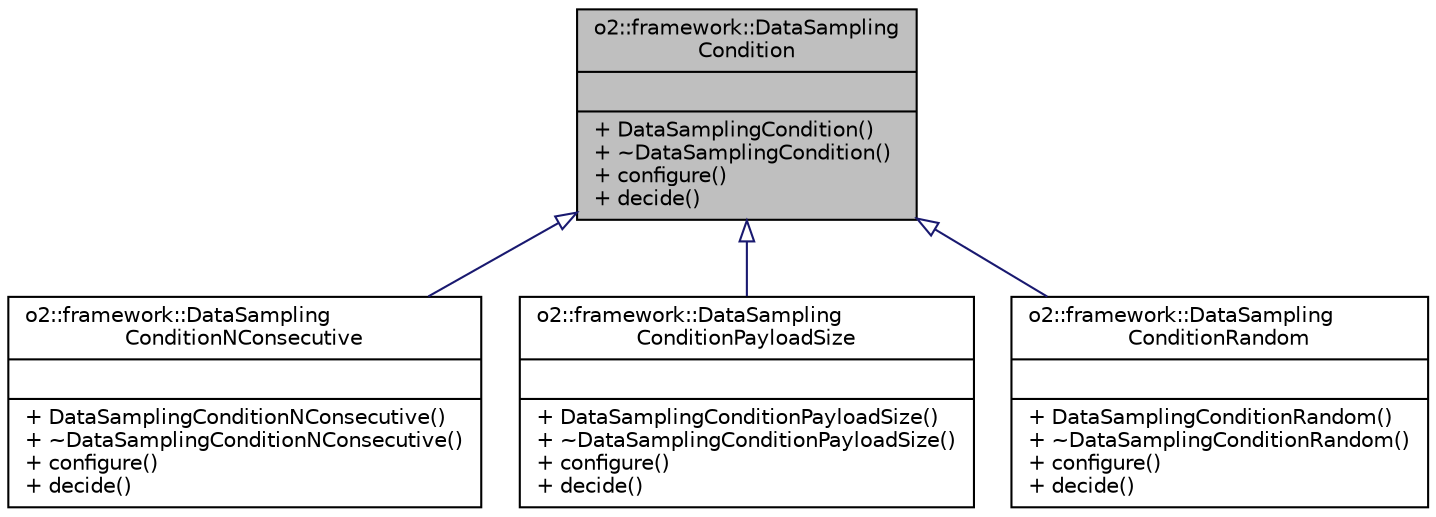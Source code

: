 digraph "o2::framework::DataSamplingCondition"
{
 // INTERACTIVE_SVG=YES
  bgcolor="transparent";
  edge [fontname="Helvetica",fontsize="10",labelfontname="Helvetica",labelfontsize="10"];
  node [fontname="Helvetica",fontsize="10",shape=record];
  Node1 [label="{o2::framework::DataSampling\lCondition\n||+ DataSamplingCondition()\l+ ~DataSamplingCondition()\l+ configure()\l+ decide()\l}",height=0.2,width=0.4,color="black", fillcolor="grey75", style="filled" fontcolor="black"];
  Node1 -> Node2 [dir="back",color="midnightblue",fontsize="10",style="solid",arrowtail="onormal",fontname="Helvetica"];
  Node2 [label="{o2::framework::DataSampling\lConditionNConsecutive\n||+ DataSamplingConditionNConsecutive()\l+ ~DataSamplingConditionNConsecutive()\l+ configure()\l+ decide()\l}",height=0.2,width=0.4,color="black",URL="$df/daa/classo2_1_1framework_1_1DataSamplingConditionNConsecutive.html",tooltip="A DataSamplingCondition which approves n consecutive samples in defined cycle. "];
  Node1 -> Node3 [dir="back",color="midnightblue",fontsize="10",style="solid",arrowtail="onormal",fontname="Helvetica"];
  Node3 [label="{o2::framework::DataSampling\lConditionPayloadSize\n||+ DataSamplingConditionPayloadSize()\l+ ~DataSamplingConditionPayloadSize()\l+ configure()\l+ decide()\l}",height=0.2,width=0.4,color="black",URL="$de/d46/classo2_1_1framework_1_1DataSamplingConditionPayloadSize.html",tooltip="A DataSamplingCondition which makes decisions based on payload size. "];
  Node1 -> Node4 [dir="back",color="midnightblue",fontsize="10",style="solid",arrowtail="onormal",fontname="Helvetica"];
  Node4 [label="{o2::framework::DataSampling\lConditionRandom\n||+ DataSamplingConditionRandom()\l+ ~DataSamplingConditionRandom()\l+ configure()\l+ decide()\l}",height=0.2,width=0.4,color="black",URL="$d5/d8a/classo2_1_1framework_1_1DataSamplingConditionRandom.html",tooltip="A DataSamplingCondition which makes decisions randomly, but with determinism. "];
}

